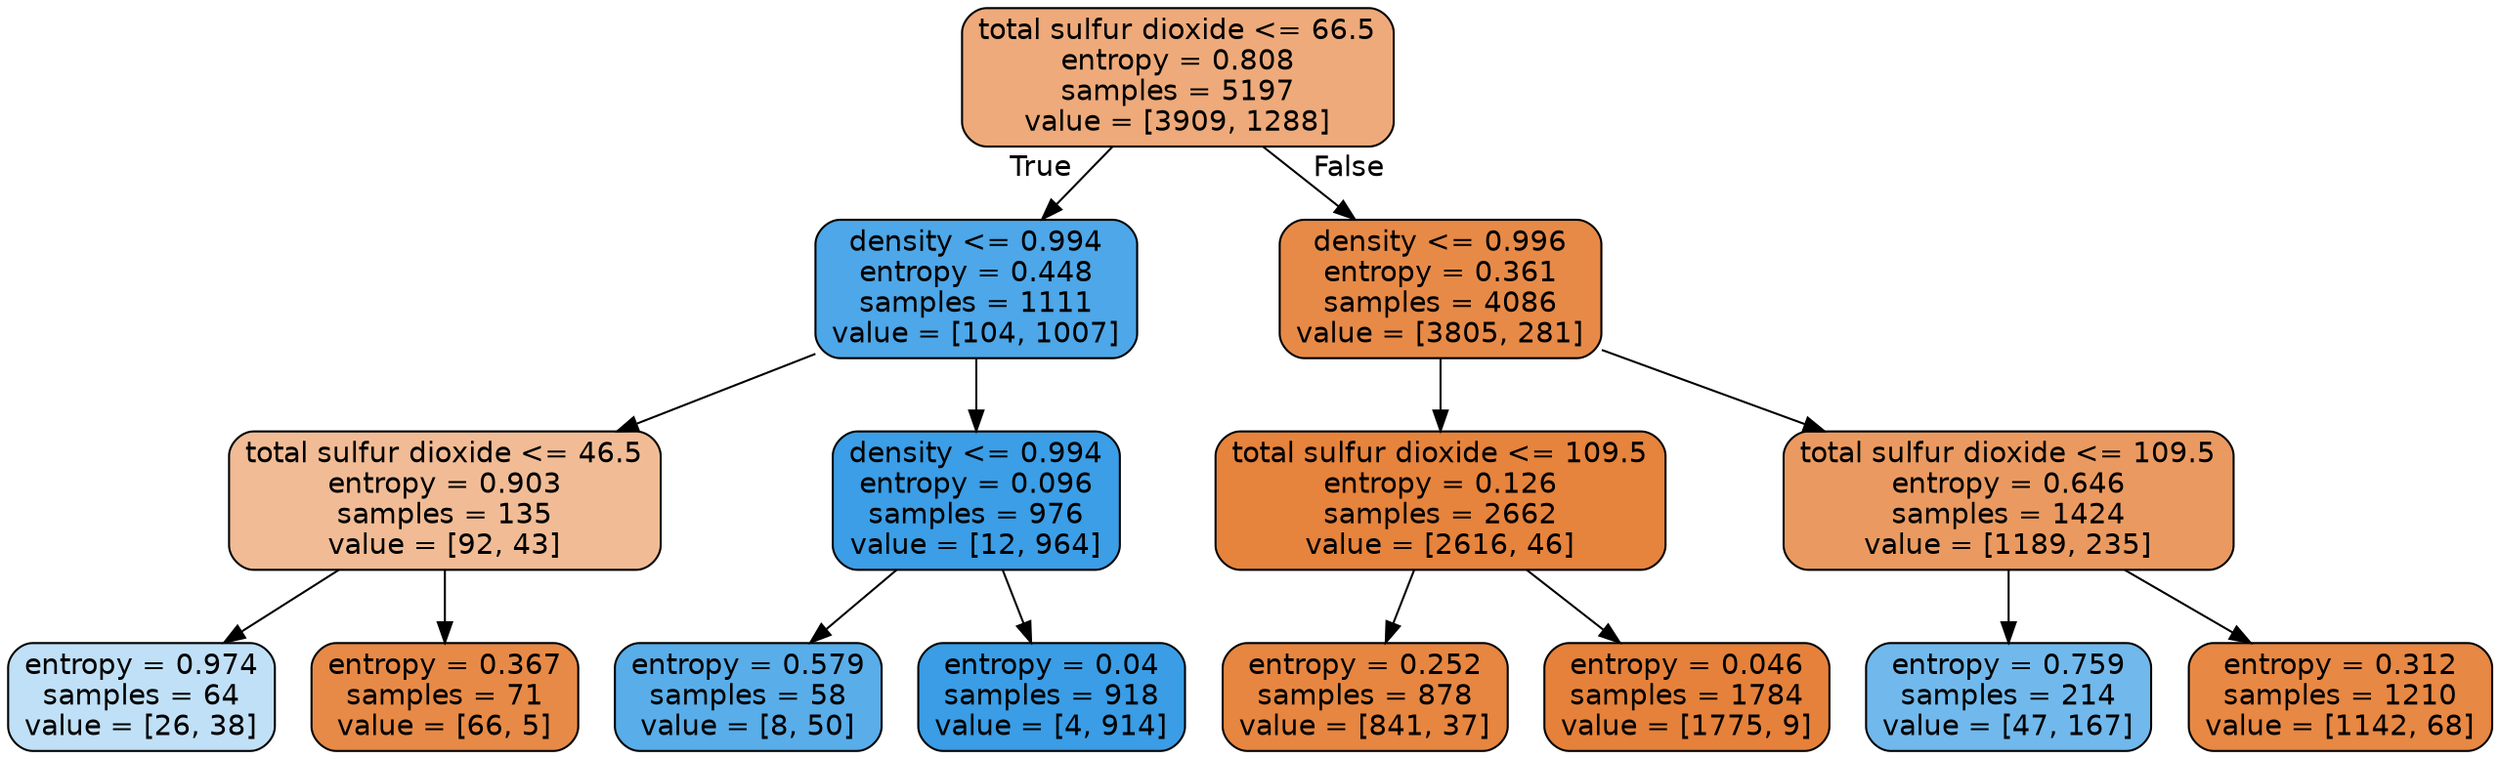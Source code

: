 digraph Tree {
node [shape=box, style="filled, rounded", color="black", fontname=helvetica] ;
edge [fontname=helvetica] ;
0 [label="total sulfur dioxide <= 66.5\nentropy = 0.808\nsamples = 5197\nvalue = [3909, 1288]", fillcolor="#e58139ab"] ;
1 [label="density <= 0.994\nentropy = 0.448\nsamples = 1111\nvalue = [104, 1007]", fillcolor="#399de5e5"] ;
0 -> 1 [labeldistance=2.5, labelangle=45, headlabel="True"] ;
2 [label="total sulfur dioxide <= 46.5\nentropy = 0.903\nsamples = 135\nvalue = [92, 43]", fillcolor="#e5813988"] ;
1 -> 2 ;
3 [label="entropy = 0.974\nsamples = 64\nvalue = [26, 38]", fillcolor="#399de551"] ;
2 -> 3 ;
4 [label="entropy = 0.367\nsamples = 71\nvalue = [66, 5]", fillcolor="#e58139ec"] ;
2 -> 4 ;
5 [label="density <= 0.994\nentropy = 0.096\nsamples = 976\nvalue = [12, 964]", fillcolor="#399de5fc"] ;
1 -> 5 ;
6 [label="entropy = 0.579\nsamples = 58\nvalue = [8, 50]", fillcolor="#399de5d6"] ;
5 -> 6 ;
7 [label="entropy = 0.04\nsamples = 918\nvalue = [4, 914]", fillcolor="#399de5fe"] ;
5 -> 7 ;
8 [label="density <= 0.996\nentropy = 0.361\nsamples = 4086\nvalue = [3805, 281]", fillcolor="#e58139ec"] ;
0 -> 8 [labeldistance=2.5, labelangle=-45, headlabel="False"] ;
9 [label="total sulfur dioxide <= 109.5\nentropy = 0.126\nsamples = 2662\nvalue = [2616, 46]", fillcolor="#e58139fb"] ;
8 -> 9 ;
10 [label="entropy = 0.252\nsamples = 878\nvalue = [841, 37]", fillcolor="#e58139f4"] ;
9 -> 10 ;
11 [label="entropy = 0.046\nsamples = 1784\nvalue = [1775, 9]", fillcolor="#e58139fe"] ;
9 -> 11 ;
12 [label="total sulfur dioxide <= 109.5\nentropy = 0.646\nsamples = 1424\nvalue = [1189, 235]", fillcolor="#e58139cd"] ;
8 -> 12 ;
13 [label="entropy = 0.759\nsamples = 214\nvalue = [47, 167]", fillcolor="#399de5b7"] ;
12 -> 13 ;
14 [label="entropy = 0.312\nsamples = 1210\nvalue = [1142, 68]", fillcolor="#e58139f0"] ;
12 -> 14 ;
}